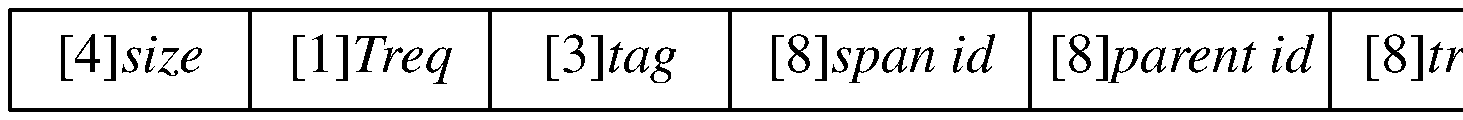 .\" Shows ServiceFactory stack
.sp
.PS
maxpswid=100
maxpsht=100
boxwid=1.2
.ps +10

box "[4]\fIsize\fP"; right; box "[1]\fITreq\fP"; right; box "[3]\fItag\fP"; right;
box width 1.5 "[8]\fIspan id\fP"; right
box width 1.5 "[8]\fIparent id\fP"; right
box width 1.5 "[8]\fItrace id\fP"; right
box width 1.5 "[4]\fIflags\fP"; right
box width 1.5 "[size-32]\fIbody\fP"
.PE
